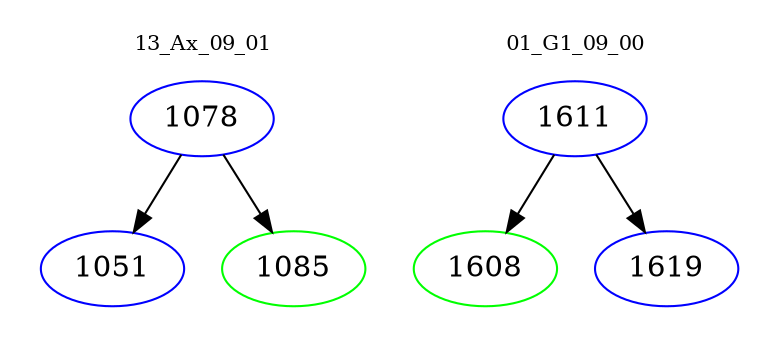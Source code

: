 digraph{
subgraph cluster_0 {
color = white
label = "13_Ax_09_01";
fontsize=10;
T0_1078 [label="1078", color="blue"]
T0_1078 -> T0_1051 [color="black"]
T0_1051 [label="1051", color="blue"]
T0_1078 -> T0_1085 [color="black"]
T0_1085 [label="1085", color="green"]
}
subgraph cluster_1 {
color = white
label = "01_G1_09_00";
fontsize=10;
T1_1611 [label="1611", color="blue"]
T1_1611 -> T1_1608 [color="black"]
T1_1608 [label="1608", color="green"]
T1_1611 -> T1_1619 [color="black"]
T1_1619 [label="1619", color="blue"]
}
}
